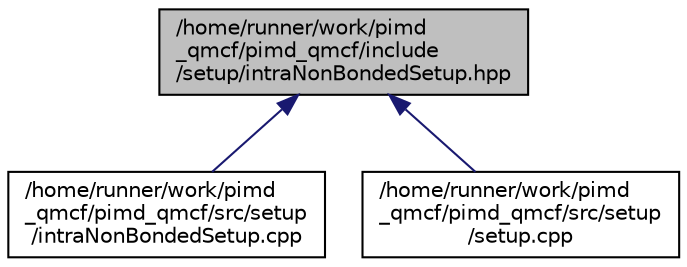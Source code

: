 digraph "/home/runner/work/pimd_qmcf/pimd_qmcf/include/setup/intraNonBondedSetup.hpp"
{
 // LATEX_PDF_SIZE
  edge [fontname="Helvetica",fontsize="10",labelfontname="Helvetica",labelfontsize="10"];
  node [fontname="Helvetica",fontsize="10",shape=record];
  Node1 [label="/home/runner/work/pimd\l_qmcf/pimd_qmcf/include\l/setup/intraNonBondedSetup.hpp",height=0.2,width=0.4,color="black", fillcolor="grey75", style="filled", fontcolor="black",tooltip=" "];
  Node1 -> Node2 [dir="back",color="midnightblue",fontsize="10",style="solid",fontname="Helvetica"];
  Node2 [label="/home/runner/work/pimd\l_qmcf/pimd_qmcf/src/setup\l/intraNonBondedSetup.cpp",height=0.2,width=0.4,color="black", fillcolor="white", style="filled",URL="$intraNonBondedSetup_8cpp.html",tooltip=" "];
  Node1 -> Node3 [dir="back",color="midnightblue",fontsize="10",style="solid",fontname="Helvetica"];
  Node3 [label="/home/runner/work/pimd\l_qmcf/pimd_qmcf/src/setup\l/setup.cpp",height=0.2,width=0.4,color="black", fillcolor="white", style="filled",URL="$setup_8cpp.html",tooltip=" "];
}
